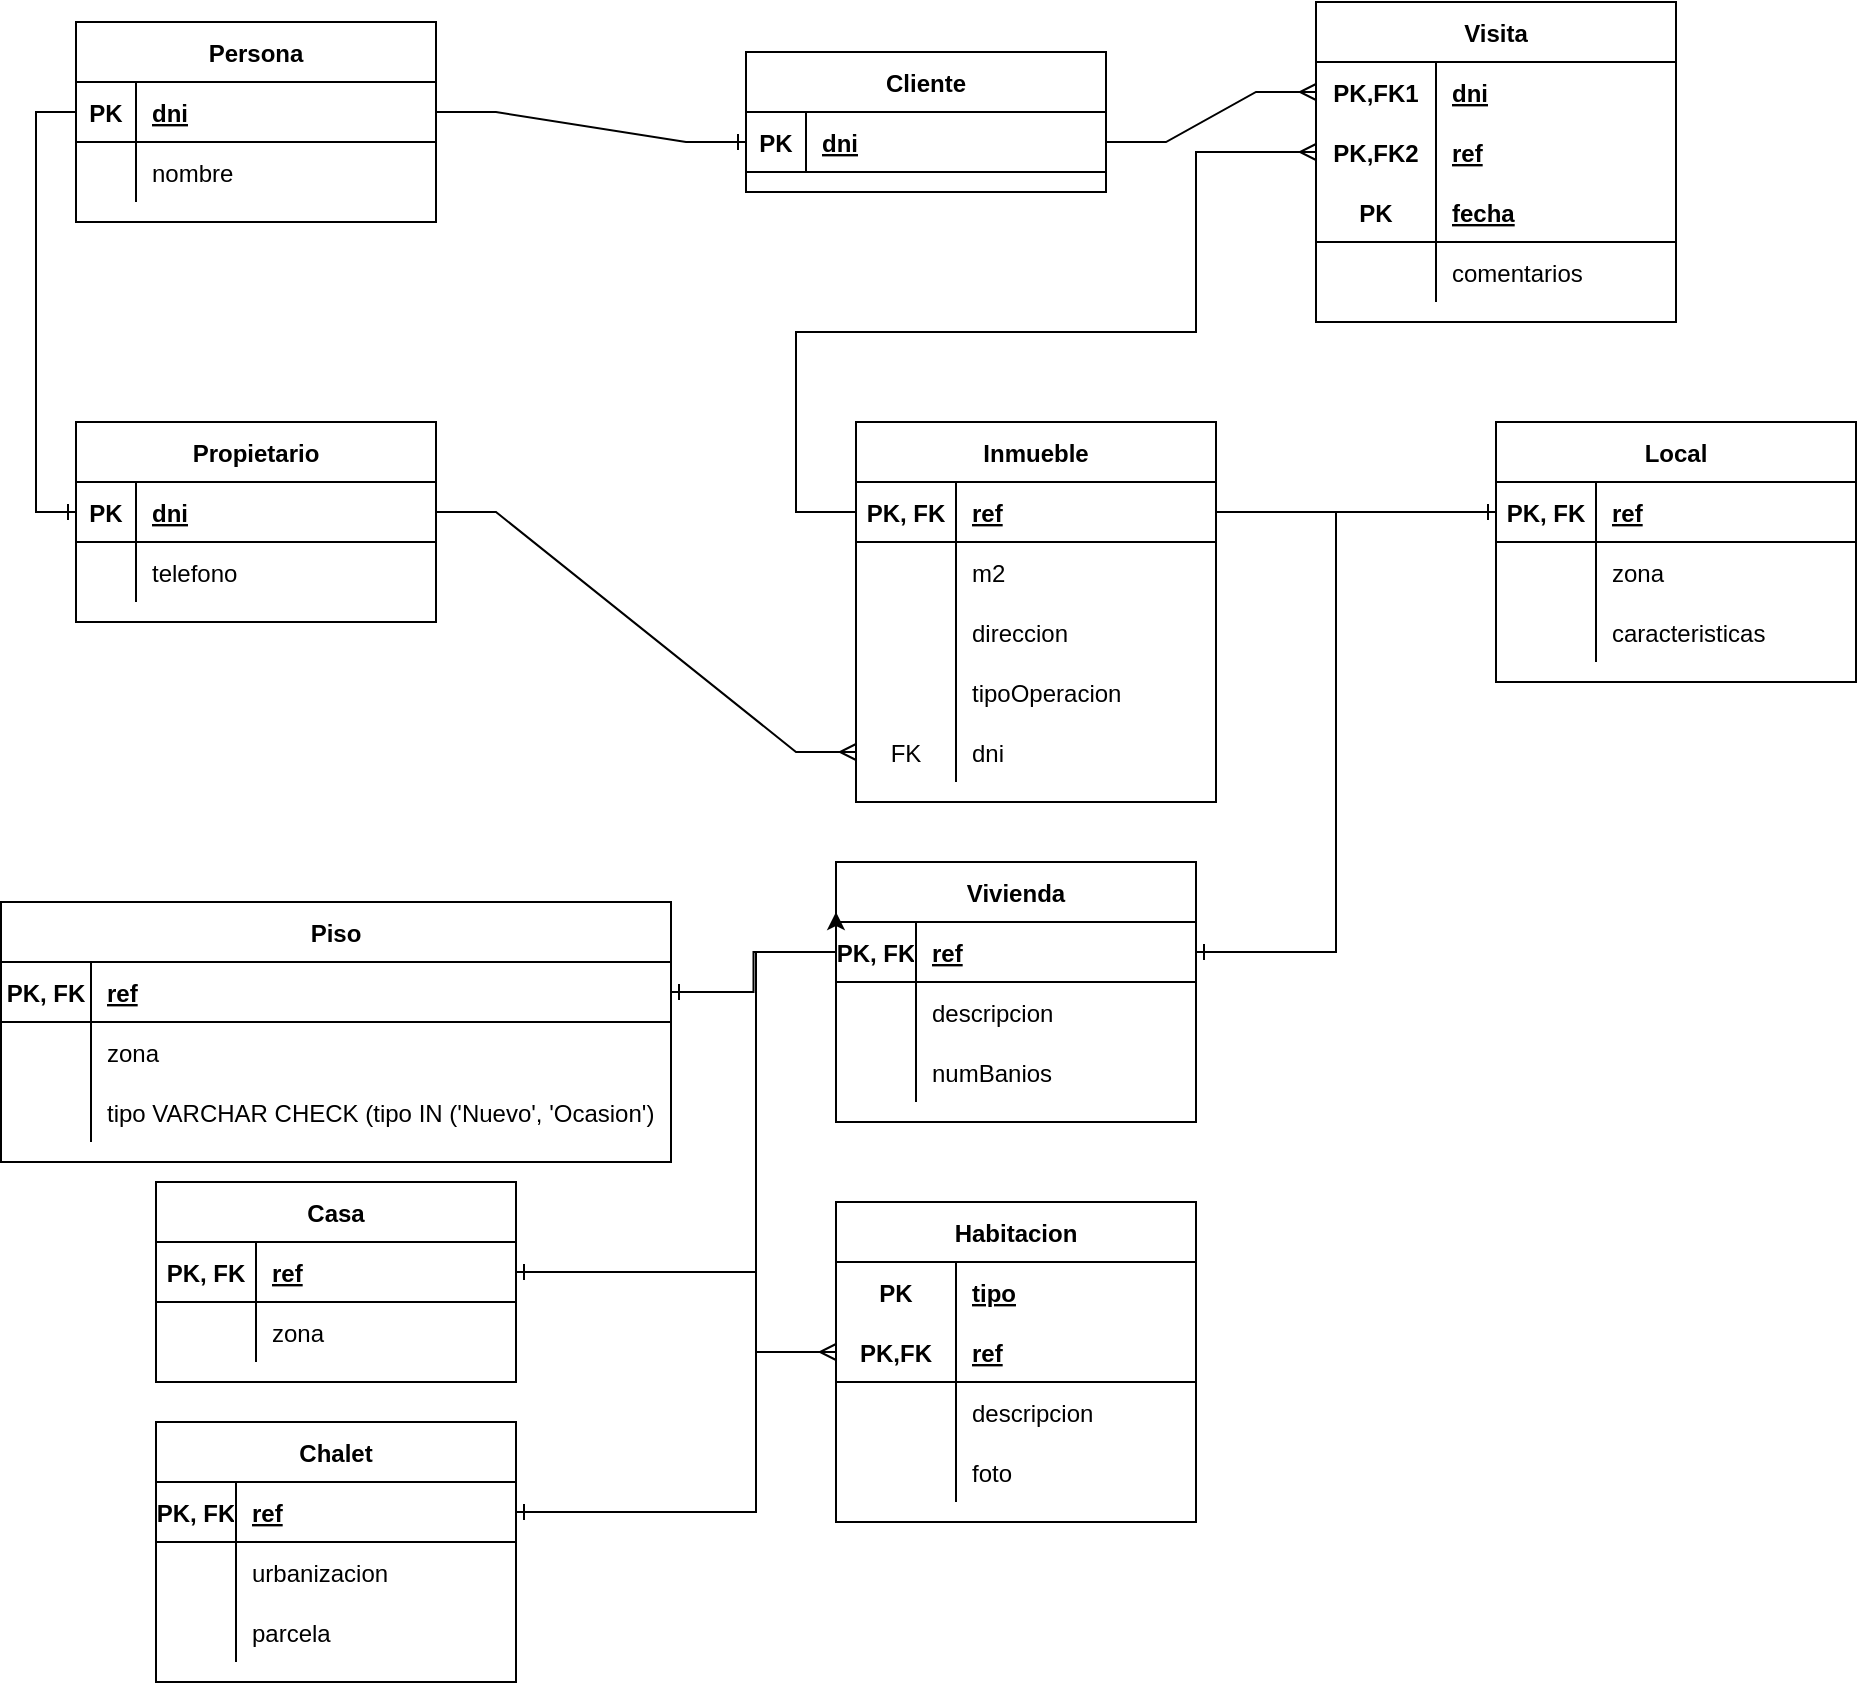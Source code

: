 <mxfile version="16.5.1" type="device"><diagram id="R2lEEEUBdFMjLlhIrx00" name="Page-1"><mxGraphModel dx="1296" dy="806" grid="1" gridSize="10" guides="1" tooltips="1" connect="1" arrows="1" fold="1" page="1" pageScale="1" pageWidth="850" pageHeight="1100" math="0" shadow="0" extFonts="Permanent Marker^https://fonts.googleapis.com/css?family=Permanent+Marker"><root><mxCell id="0"/><mxCell id="1" parent="0"/><mxCell id="g33YbP0hOBlx9s_PGsnz-1" value="Persona" style="shape=table;startSize=30;container=1;collapsible=1;childLayout=tableLayout;fixedRows=1;rowLines=0;fontStyle=1;align=center;resizeLast=1;" vertex="1" parent="1"><mxGeometry x="90" y="40" width="180" height="100" as="geometry"/></mxCell><mxCell id="g33YbP0hOBlx9s_PGsnz-2" value="" style="shape=tableRow;horizontal=0;startSize=0;swimlaneHead=0;swimlaneBody=0;fillColor=none;collapsible=0;dropTarget=0;points=[[0,0.5],[1,0.5]];portConstraint=eastwest;top=0;left=0;right=0;bottom=1;" vertex="1" parent="g33YbP0hOBlx9s_PGsnz-1"><mxGeometry y="30" width="180" height="30" as="geometry"/></mxCell><mxCell id="g33YbP0hOBlx9s_PGsnz-3" value="PK" style="shape=partialRectangle;connectable=0;fillColor=none;top=0;left=0;bottom=0;right=0;fontStyle=1;overflow=hidden;" vertex="1" parent="g33YbP0hOBlx9s_PGsnz-2"><mxGeometry width="30" height="30" as="geometry"><mxRectangle width="30" height="30" as="alternateBounds"/></mxGeometry></mxCell><mxCell id="g33YbP0hOBlx9s_PGsnz-4" value="dni" style="shape=partialRectangle;connectable=0;fillColor=none;top=0;left=0;bottom=0;right=0;align=left;spacingLeft=6;fontStyle=5;overflow=hidden;" vertex="1" parent="g33YbP0hOBlx9s_PGsnz-2"><mxGeometry x="30" width="150" height="30" as="geometry"><mxRectangle width="150" height="30" as="alternateBounds"/></mxGeometry></mxCell><mxCell id="g33YbP0hOBlx9s_PGsnz-5" value="" style="shape=tableRow;horizontal=0;startSize=0;swimlaneHead=0;swimlaneBody=0;fillColor=none;collapsible=0;dropTarget=0;points=[[0,0.5],[1,0.5]];portConstraint=eastwest;top=0;left=0;right=0;bottom=0;" vertex="1" parent="g33YbP0hOBlx9s_PGsnz-1"><mxGeometry y="60" width="180" height="30" as="geometry"/></mxCell><mxCell id="g33YbP0hOBlx9s_PGsnz-6" value="" style="shape=partialRectangle;connectable=0;fillColor=none;top=0;left=0;bottom=0;right=0;editable=1;overflow=hidden;" vertex="1" parent="g33YbP0hOBlx9s_PGsnz-5"><mxGeometry width="30" height="30" as="geometry"><mxRectangle width="30" height="30" as="alternateBounds"/></mxGeometry></mxCell><mxCell id="g33YbP0hOBlx9s_PGsnz-7" value="nombre" style="shape=partialRectangle;connectable=0;fillColor=none;top=0;left=0;bottom=0;right=0;align=left;spacingLeft=6;overflow=hidden;" vertex="1" parent="g33YbP0hOBlx9s_PGsnz-5"><mxGeometry x="30" width="150" height="30" as="geometry"><mxRectangle width="150" height="30" as="alternateBounds"/></mxGeometry></mxCell><mxCell id="g33YbP0hOBlx9s_PGsnz-14" value="Propietario" style="shape=table;startSize=30;container=1;collapsible=1;childLayout=tableLayout;fixedRows=1;rowLines=0;fontStyle=1;align=center;resizeLast=1;" vertex="1" parent="1"><mxGeometry x="90" y="240" width="180" height="100" as="geometry"/></mxCell><mxCell id="g33YbP0hOBlx9s_PGsnz-15" value="" style="shape=tableRow;horizontal=0;startSize=0;swimlaneHead=0;swimlaneBody=0;fillColor=none;collapsible=0;dropTarget=0;points=[[0,0.5],[1,0.5]];portConstraint=eastwest;top=0;left=0;right=0;bottom=1;" vertex="1" parent="g33YbP0hOBlx9s_PGsnz-14"><mxGeometry y="30" width="180" height="30" as="geometry"/></mxCell><mxCell id="g33YbP0hOBlx9s_PGsnz-16" value="PK" style="shape=partialRectangle;connectable=0;fillColor=none;top=0;left=0;bottom=0;right=0;fontStyle=1;overflow=hidden;" vertex="1" parent="g33YbP0hOBlx9s_PGsnz-15"><mxGeometry width="30" height="30" as="geometry"><mxRectangle width="30" height="30" as="alternateBounds"/></mxGeometry></mxCell><mxCell id="g33YbP0hOBlx9s_PGsnz-17" value="dni" style="shape=partialRectangle;connectable=0;fillColor=none;top=0;left=0;bottom=0;right=0;align=left;spacingLeft=6;fontStyle=5;overflow=hidden;" vertex="1" parent="g33YbP0hOBlx9s_PGsnz-15"><mxGeometry x="30" width="150" height="30" as="geometry"><mxRectangle width="150" height="30" as="alternateBounds"/></mxGeometry></mxCell><mxCell id="g33YbP0hOBlx9s_PGsnz-18" value="" style="shape=tableRow;horizontal=0;startSize=0;swimlaneHead=0;swimlaneBody=0;fillColor=none;collapsible=0;dropTarget=0;points=[[0,0.5],[1,0.5]];portConstraint=eastwest;top=0;left=0;right=0;bottom=0;" vertex="1" parent="g33YbP0hOBlx9s_PGsnz-14"><mxGeometry y="60" width="180" height="30" as="geometry"/></mxCell><mxCell id="g33YbP0hOBlx9s_PGsnz-19" value="" style="shape=partialRectangle;connectable=0;fillColor=none;top=0;left=0;bottom=0;right=0;editable=1;overflow=hidden;" vertex="1" parent="g33YbP0hOBlx9s_PGsnz-18"><mxGeometry width="30" height="30" as="geometry"><mxRectangle width="30" height="30" as="alternateBounds"/></mxGeometry></mxCell><mxCell id="g33YbP0hOBlx9s_PGsnz-20" value="telefono" style="shape=partialRectangle;connectable=0;fillColor=none;top=0;left=0;bottom=0;right=0;align=left;spacingLeft=6;overflow=hidden;" vertex="1" parent="g33YbP0hOBlx9s_PGsnz-18"><mxGeometry x="30" width="150" height="30" as="geometry"><mxRectangle width="150" height="30" as="alternateBounds"/></mxGeometry></mxCell><mxCell id="g33YbP0hOBlx9s_PGsnz-27" value="" style="edgeStyle=orthogonalEdgeStyle;fontSize=12;html=1;endArrow=ERone;endFill=1;rounded=0;exitX=0;exitY=0.5;exitDx=0;exitDy=0;entryX=0;entryY=0.5;entryDx=0;entryDy=0;" edge="1" parent="1" source="g33YbP0hOBlx9s_PGsnz-2" target="g33YbP0hOBlx9s_PGsnz-15"><mxGeometry width="100" height="100" relative="1" as="geometry"><mxPoint x="370" y="210" as="sourcePoint"/><mxPoint x="470" y="110" as="targetPoint"/><Array as="points"><mxPoint x="70" y="85"/><mxPoint x="70" y="285"/></Array></mxGeometry></mxCell><mxCell id="g33YbP0hOBlx9s_PGsnz-28" value="Inmueble" style="shape=table;startSize=30;container=1;collapsible=1;childLayout=tableLayout;fixedRows=1;rowLines=0;fontStyle=1;align=center;resizeLast=1;" vertex="1" parent="1"><mxGeometry x="480" y="240" width="180" height="190" as="geometry"/></mxCell><mxCell id="g33YbP0hOBlx9s_PGsnz-29" value="" style="shape=tableRow;horizontal=0;startSize=0;swimlaneHead=0;swimlaneBody=0;fillColor=none;collapsible=0;dropTarget=0;points=[[0,0.5],[1,0.5]];portConstraint=eastwest;top=0;left=0;right=0;bottom=1;" vertex="1" parent="g33YbP0hOBlx9s_PGsnz-28"><mxGeometry y="30" width="180" height="30" as="geometry"/></mxCell><mxCell id="g33YbP0hOBlx9s_PGsnz-30" value="PK, FK" style="shape=partialRectangle;connectable=0;fillColor=none;top=0;left=0;bottom=0;right=0;fontStyle=1;overflow=hidden;" vertex="1" parent="g33YbP0hOBlx9s_PGsnz-29"><mxGeometry width="50" height="30" as="geometry"><mxRectangle width="50" height="30" as="alternateBounds"/></mxGeometry></mxCell><mxCell id="g33YbP0hOBlx9s_PGsnz-31" value="ref" style="shape=partialRectangle;connectable=0;fillColor=none;top=0;left=0;bottom=0;right=0;align=left;spacingLeft=6;fontStyle=5;overflow=hidden;" vertex="1" parent="g33YbP0hOBlx9s_PGsnz-29"><mxGeometry x="50" width="130" height="30" as="geometry"><mxRectangle width="130" height="30" as="alternateBounds"/></mxGeometry></mxCell><mxCell id="g33YbP0hOBlx9s_PGsnz-32" value="" style="shape=tableRow;horizontal=0;startSize=0;swimlaneHead=0;swimlaneBody=0;fillColor=none;collapsible=0;dropTarget=0;points=[[0,0.5],[1,0.5]];portConstraint=eastwest;top=0;left=0;right=0;bottom=0;" vertex="1" parent="g33YbP0hOBlx9s_PGsnz-28"><mxGeometry y="60" width="180" height="30" as="geometry"/></mxCell><mxCell id="g33YbP0hOBlx9s_PGsnz-33" value="" style="shape=partialRectangle;connectable=0;fillColor=none;top=0;left=0;bottom=0;right=0;editable=1;overflow=hidden;" vertex="1" parent="g33YbP0hOBlx9s_PGsnz-32"><mxGeometry width="50" height="30" as="geometry"><mxRectangle width="50" height="30" as="alternateBounds"/></mxGeometry></mxCell><mxCell id="g33YbP0hOBlx9s_PGsnz-34" value="m2" style="shape=partialRectangle;connectable=0;fillColor=none;top=0;left=0;bottom=0;right=0;align=left;spacingLeft=6;overflow=hidden;" vertex="1" parent="g33YbP0hOBlx9s_PGsnz-32"><mxGeometry x="50" width="130" height="30" as="geometry"><mxRectangle width="130" height="30" as="alternateBounds"/></mxGeometry></mxCell><mxCell id="g33YbP0hOBlx9s_PGsnz-35" value="" style="shape=tableRow;horizontal=0;startSize=0;swimlaneHead=0;swimlaneBody=0;fillColor=none;collapsible=0;dropTarget=0;points=[[0,0.5],[1,0.5]];portConstraint=eastwest;top=0;left=0;right=0;bottom=0;" vertex="1" parent="g33YbP0hOBlx9s_PGsnz-28"><mxGeometry y="90" width="180" height="30" as="geometry"/></mxCell><mxCell id="g33YbP0hOBlx9s_PGsnz-36" value="" style="shape=partialRectangle;connectable=0;fillColor=none;top=0;left=0;bottom=0;right=0;editable=1;overflow=hidden;" vertex="1" parent="g33YbP0hOBlx9s_PGsnz-35"><mxGeometry width="50" height="30" as="geometry"><mxRectangle width="50" height="30" as="alternateBounds"/></mxGeometry></mxCell><mxCell id="g33YbP0hOBlx9s_PGsnz-37" value="direccion" style="shape=partialRectangle;connectable=0;fillColor=none;top=0;left=0;bottom=0;right=0;align=left;spacingLeft=6;overflow=hidden;" vertex="1" parent="g33YbP0hOBlx9s_PGsnz-35"><mxGeometry x="50" width="130" height="30" as="geometry"><mxRectangle width="130" height="30" as="alternateBounds"/></mxGeometry></mxCell><mxCell id="g33YbP0hOBlx9s_PGsnz-38" value="" style="shape=tableRow;horizontal=0;startSize=0;swimlaneHead=0;swimlaneBody=0;fillColor=none;collapsible=0;dropTarget=0;points=[[0,0.5],[1,0.5]];portConstraint=eastwest;top=0;left=0;right=0;bottom=0;" vertex="1" parent="g33YbP0hOBlx9s_PGsnz-28"><mxGeometry y="120" width="180" height="30" as="geometry"/></mxCell><mxCell id="g33YbP0hOBlx9s_PGsnz-39" value="" style="shape=partialRectangle;connectable=0;fillColor=none;top=0;left=0;bottom=0;right=0;editable=1;overflow=hidden;" vertex="1" parent="g33YbP0hOBlx9s_PGsnz-38"><mxGeometry width="50" height="30" as="geometry"><mxRectangle width="50" height="30" as="alternateBounds"/></mxGeometry></mxCell><mxCell id="g33YbP0hOBlx9s_PGsnz-40" value="tipoOperacion" style="shape=partialRectangle;connectable=0;fillColor=none;top=0;left=0;bottom=0;right=0;align=left;spacingLeft=6;overflow=hidden;" vertex="1" parent="g33YbP0hOBlx9s_PGsnz-38"><mxGeometry x="50" width="130" height="30" as="geometry"><mxRectangle width="130" height="30" as="alternateBounds"/></mxGeometry></mxCell><mxCell id="g33YbP0hOBlx9s_PGsnz-98" value="" style="shape=tableRow;horizontal=0;startSize=0;swimlaneHead=0;swimlaneBody=0;fillColor=none;collapsible=0;dropTarget=0;points=[[0,0.5],[1,0.5]];portConstraint=eastwest;top=0;left=0;right=0;bottom=0;" vertex="1" parent="g33YbP0hOBlx9s_PGsnz-28"><mxGeometry y="150" width="180" height="30" as="geometry"/></mxCell><mxCell id="g33YbP0hOBlx9s_PGsnz-99" value="FK" style="shape=partialRectangle;connectable=0;fillColor=none;top=0;left=0;bottom=0;right=0;editable=1;overflow=hidden;" vertex="1" parent="g33YbP0hOBlx9s_PGsnz-98"><mxGeometry width="50" height="30" as="geometry"><mxRectangle width="50" height="30" as="alternateBounds"/></mxGeometry></mxCell><mxCell id="g33YbP0hOBlx9s_PGsnz-100" value="dni" style="shape=partialRectangle;connectable=0;fillColor=none;top=0;left=0;bottom=0;right=0;align=left;spacingLeft=6;overflow=hidden;" vertex="1" parent="g33YbP0hOBlx9s_PGsnz-98"><mxGeometry x="50" width="130" height="30" as="geometry"><mxRectangle width="130" height="30" as="alternateBounds"/></mxGeometry></mxCell><mxCell id="g33YbP0hOBlx9s_PGsnz-41" value="Vivienda" style="shape=table;startSize=30;container=1;collapsible=1;childLayout=tableLayout;fixedRows=1;rowLines=0;fontStyle=1;align=center;resizeLast=1;" vertex="1" parent="1"><mxGeometry x="470" y="460" width="180" height="130" as="geometry"/></mxCell><mxCell id="g33YbP0hOBlx9s_PGsnz-42" value="" style="shape=tableRow;horizontal=0;startSize=0;swimlaneHead=0;swimlaneBody=0;fillColor=none;collapsible=0;dropTarget=0;points=[[0,0.5],[1,0.5]];portConstraint=eastwest;top=0;left=0;right=0;bottom=1;" vertex="1" parent="g33YbP0hOBlx9s_PGsnz-41"><mxGeometry y="30" width="180" height="30" as="geometry"/></mxCell><mxCell id="g33YbP0hOBlx9s_PGsnz-43" value="PK, FK" style="shape=partialRectangle;connectable=0;fillColor=none;top=0;left=0;bottom=0;right=0;fontStyle=1;overflow=hidden;" vertex="1" parent="g33YbP0hOBlx9s_PGsnz-42"><mxGeometry width="40" height="30" as="geometry"><mxRectangle width="40" height="30" as="alternateBounds"/></mxGeometry></mxCell><mxCell id="g33YbP0hOBlx9s_PGsnz-44" value="ref" style="shape=partialRectangle;connectable=0;fillColor=none;top=0;left=0;bottom=0;right=0;align=left;spacingLeft=6;fontStyle=5;overflow=hidden;" vertex="1" parent="g33YbP0hOBlx9s_PGsnz-42"><mxGeometry x="40" width="140" height="30" as="geometry"><mxRectangle width="140" height="30" as="alternateBounds"/></mxGeometry></mxCell><mxCell id="g33YbP0hOBlx9s_PGsnz-45" value="" style="shape=tableRow;horizontal=0;startSize=0;swimlaneHead=0;swimlaneBody=0;fillColor=none;collapsible=0;dropTarget=0;points=[[0,0.5],[1,0.5]];portConstraint=eastwest;top=0;left=0;right=0;bottom=0;" vertex="1" parent="g33YbP0hOBlx9s_PGsnz-41"><mxGeometry y="60" width="180" height="30" as="geometry"/></mxCell><mxCell id="g33YbP0hOBlx9s_PGsnz-46" value="" style="shape=partialRectangle;connectable=0;fillColor=none;top=0;left=0;bottom=0;right=0;editable=1;overflow=hidden;" vertex="1" parent="g33YbP0hOBlx9s_PGsnz-45"><mxGeometry width="40" height="30" as="geometry"><mxRectangle width="40" height="30" as="alternateBounds"/></mxGeometry></mxCell><mxCell id="g33YbP0hOBlx9s_PGsnz-47" value="descripcion" style="shape=partialRectangle;connectable=0;fillColor=none;top=0;left=0;bottom=0;right=0;align=left;spacingLeft=6;overflow=hidden;" vertex="1" parent="g33YbP0hOBlx9s_PGsnz-45"><mxGeometry x="40" width="140" height="30" as="geometry"><mxRectangle width="140" height="30" as="alternateBounds"/></mxGeometry></mxCell><mxCell id="g33YbP0hOBlx9s_PGsnz-48" value="" style="shape=tableRow;horizontal=0;startSize=0;swimlaneHead=0;swimlaneBody=0;fillColor=none;collapsible=0;dropTarget=0;points=[[0,0.5],[1,0.5]];portConstraint=eastwest;top=0;left=0;right=0;bottom=0;" vertex="1" parent="g33YbP0hOBlx9s_PGsnz-41"><mxGeometry y="90" width="180" height="30" as="geometry"/></mxCell><mxCell id="g33YbP0hOBlx9s_PGsnz-49" value="" style="shape=partialRectangle;connectable=0;fillColor=none;top=0;left=0;bottom=0;right=0;editable=1;overflow=hidden;" vertex="1" parent="g33YbP0hOBlx9s_PGsnz-48"><mxGeometry width="40" height="30" as="geometry"><mxRectangle width="40" height="30" as="alternateBounds"/></mxGeometry></mxCell><mxCell id="g33YbP0hOBlx9s_PGsnz-50" value="numBanios" style="shape=partialRectangle;connectable=0;fillColor=none;top=0;left=0;bottom=0;right=0;align=left;spacingLeft=6;overflow=hidden;" vertex="1" parent="g33YbP0hOBlx9s_PGsnz-48"><mxGeometry x="40" width="140" height="30" as="geometry"><mxRectangle width="140" height="30" as="alternateBounds"/></mxGeometry></mxCell><mxCell id="g33YbP0hOBlx9s_PGsnz-54" value="" style="edgeStyle=orthogonalEdgeStyle;fontSize=12;html=1;endArrow=ERone;endFill=1;rounded=0;entryX=1;entryY=0.5;entryDx=0;entryDy=0;" edge="1" parent="1" target="g33YbP0hOBlx9s_PGsnz-42"><mxGeometry width="100" height="100" relative="1" as="geometry"><mxPoint x="660" y="285" as="sourcePoint"/><mxPoint x="650" y="485" as="targetPoint"/><Array as="points"><mxPoint x="720" y="285"/><mxPoint x="720" y="505"/></Array></mxGeometry></mxCell><mxCell id="g33YbP0hOBlx9s_PGsnz-68" value="Habitacion" style="shape=table;startSize=30;container=1;collapsible=1;childLayout=tableLayout;fixedRows=1;rowLines=0;fontStyle=1;align=center;resizeLast=1;" vertex="1" parent="1"><mxGeometry x="470" y="630" width="180" height="160" as="geometry"/></mxCell><mxCell id="g33YbP0hOBlx9s_PGsnz-69" value="" style="shape=tableRow;horizontal=0;startSize=0;swimlaneHead=0;swimlaneBody=0;fillColor=none;collapsible=0;dropTarget=0;points=[[0,0.5],[1,0.5]];portConstraint=eastwest;top=0;left=0;right=0;bottom=0;" vertex="1" parent="g33YbP0hOBlx9s_PGsnz-68"><mxGeometry y="30" width="180" height="30" as="geometry"/></mxCell><mxCell id="g33YbP0hOBlx9s_PGsnz-70" value="PK" style="shape=partialRectangle;connectable=0;fillColor=none;top=0;left=0;bottom=0;right=0;fontStyle=1;overflow=hidden;" vertex="1" parent="g33YbP0hOBlx9s_PGsnz-69"><mxGeometry width="60" height="30" as="geometry"><mxRectangle width="60" height="30" as="alternateBounds"/></mxGeometry></mxCell><mxCell id="g33YbP0hOBlx9s_PGsnz-71" value="tipo" style="shape=partialRectangle;connectable=0;fillColor=none;top=0;left=0;bottom=0;right=0;align=left;spacingLeft=6;fontStyle=5;overflow=hidden;" vertex="1" parent="g33YbP0hOBlx9s_PGsnz-69"><mxGeometry x="60" width="120" height="30" as="geometry"><mxRectangle width="120" height="30" as="alternateBounds"/></mxGeometry></mxCell><mxCell id="g33YbP0hOBlx9s_PGsnz-72" value="" style="shape=tableRow;horizontal=0;startSize=0;swimlaneHead=0;swimlaneBody=0;fillColor=none;collapsible=0;dropTarget=0;points=[[0,0.5],[1,0.5]];portConstraint=eastwest;top=0;left=0;right=0;bottom=1;" vertex="1" parent="g33YbP0hOBlx9s_PGsnz-68"><mxGeometry y="60" width="180" height="30" as="geometry"/></mxCell><mxCell id="g33YbP0hOBlx9s_PGsnz-73" value="PK,FK" style="shape=partialRectangle;connectable=0;fillColor=none;top=0;left=0;bottom=0;right=0;fontStyle=1;overflow=hidden;" vertex="1" parent="g33YbP0hOBlx9s_PGsnz-72"><mxGeometry width="60" height="30" as="geometry"><mxRectangle width="60" height="30" as="alternateBounds"/></mxGeometry></mxCell><mxCell id="g33YbP0hOBlx9s_PGsnz-74" value="ref" style="shape=partialRectangle;connectable=0;fillColor=none;top=0;left=0;bottom=0;right=0;align=left;spacingLeft=6;fontStyle=5;overflow=hidden;" vertex="1" parent="g33YbP0hOBlx9s_PGsnz-72"><mxGeometry x="60" width="120" height="30" as="geometry"><mxRectangle width="120" height="30" as="alternateBounds"/></mxGeometry></mxCell><mxCell id="g33YbP0hOBlx9s_PGsnz-75" value="" style="shape=tableRow;horizontal=0;startSize=0;swimlaneHead=0;swimlaneBody=0;fillColor=none;collapsible=0;dropTarget=0;points=[[0,0.5],[1,0.5]];portConstraint=eastwest;top=0;left=0;right=0;bottom=0;" vertex="1" parent="g33YbP0hOBlx9s_PGsnz-68"><mxGeometry y="90" width="180" height="30" as="geometry"/></mxCell><mxCell id="g33YbP0hOBlx9s_PGsnz-76" value="" style="shape=partialRectangle;connectable=0;fillColor=none;top=0;left=0;bottom=0;right=0;editable=1;overflow=hidden;" vertex="1" parent="g33YbP0hOBlx9s_PGsnz-75"><mxGeometry width="60" height="30" as="geometry"><mxRectangle width="60" height="30" as="alternateBounds"/></mxGeometry></mxCell><mxCell id="g33YbP0hOBlx9s_PGsnz-77" value="descripcion" style="shape=partialRectangle;connectable=0;fillColor=none;top=0;left=0;bottom=0;right=0;align=left;spacingLeft=6;overflow=hidden;" vertex="1" parent="g33YbP0hOBlx9s_PGsnz-75"><mxGeometry x="60" width="120" height="30" as="geometry"><mxRectangle width="120" height="30" as="alternateBounds"/></mxGeometry></mxCell><mxCell id="g33YbP0hOBlx9s_PGsnz-78" value="" style="shape=tableRow;horizontal=0;startSize=0;swimlaneHead=0;swimlaneBody=0;fillColor=none;collapsible=0;dropTarget=0;points=[[0,0.5],[1,0.5]];portConstraint=eastwest;top=0;left=0;right=0;bottom=0;" vertex="1" parent="g33YbP0hOBlx9s_PGsnz-68"><mxGeometry y="120" width="180" height="30" as="geometry"/></mxCell><mxCell id="g33YbP0hOBlx9s_PGsnz-79" value="" style="shape=partialRectangle;connectable=0;fillColor=none;top=0;left=0;bottom=0;right=0;editable=1;overflow=hidden;" vertex="1" parent="g33YbP0hOBlx9s_PGsnz-78"><mxGeometry width="60" height="30" as="geometry"><mxRectangle width="60" height="30" as="alternateBounds"/></mxGeometry></mxCell><mxCell id="g33YbP0hOBlx9s_PGsnz-80" value="foto" style="shape=partialRectangle;connectable=0;fillColor=none;top=0;left=0;bottom=0;right=0;align=left;spacingLeft=6;overflow=hidden;" vertex="1" parent="g33YbP0hOBlx9s_PGsnz-78"><mxGeometry x="60" width="120" height="30" as="geometry"><mxRectangle width="120" height="30" as="alternateBounds"/></mxGeometry></mxCell><mxCell id="g33YbP0hOBlx9s_PGsnz-82" value="Cliente" style="shape=table;startSize=30;container=1;collapsible=1;childLayout=tableLayout;fixedRows=1;rowLines=0;fontStyle=1;align=center;resizeLast=1;" vertex="1" parent="1"><mxGeometry x="425" y="55" width="180" height="70" as="geometry"/></mxCell><mxCell id="g33YbP0hOBlx9s_PGsnz-83" value="" style="shape=tableRow;horizontal=0;startSize=0;swimlaneHead=0;swimlaneBody=0;fillColor=none;collapsible=0;dropTarget=0;points=[[0,0.5],[1,0.5]];portConstraint=eastwest;top=0;left=0;right=0;bottom=1;" vertex="1" parent="g33YbP0hOBlx9s_PGsnz-82"><mxGeometry y="30" width="180" height="30" as="geometry"/></mxCell><mxCell id="g33YbP0hOBlx9s_PGsnz-84" value="PK" style="shape=partialRectangle;connectable=0;fillColor=none;top=0;left=0;bottom=0;right=0;fontStyle=1;overflow=hidden;" vertex="1" parent="g33YbP0hOBlx9s_PGsnz-83"><mxGeometry width="30" height="30" as="geometry"><mxRectangle width="30" height="30" as="alternateBounds"/></mxGeometry></mxCell><mxCell id="g33YbP0hOBlx9s_PGsnz-85" value="dni" style="shape=partialRectangle;connectable=0;fillColor=none;top=0;left=0;bottom=0;right=0;align=left;spacingLeft=6;fontStyle=5;overflow=hidden;" vertex="1" parent="g33YbP0hOBlx9s_PGsnz-83"><mxGeometry x="30" width="150" height="30" as="geometry"><mxRectangle width="150" height="30" as="alternateBounds"/></mxGeometry></mxCell><mxCell id="g33YbP0hOBlx9s_PGsnz-95" value="" style="fontSize=12;html=1;endArrow=ERone;endFill=1;rounded=0;entryX=0;entryY=0.5;entryDx=0;entryDy=0;exitX=1;exitY=0.5;exitDx=0;exitDy=0;edgeStyle=entityRelationEdgeStyle;" edge="1" parent="1" source="g33YbP0hOBlx9s_PGsnz-2" target="g33YbP0hOBlx9s_PGsnz-83"><mxGeometry width="100" height="100" relative="1" as="geometry"><mxPoint x="360" y="320" as="sourcePoint"/><mxPoint x="470" y="210" as="targetPoint"/></mxGeometry></mxCell><mxCell id="g33YbP0hOBlx9s_PGsnz-96" style="edgeStyle=orthogonalEdgeStyle;rounded=0;orthogonalLoop=1;jettySize=auto;html=1;exitX=0;exitY=0.5;exitDx=0;exitDy=0;" edge="1" parent="1" source="g33YbP0hOBlx9s_PGsnz-42"><mxGeometry relative="1" as="geometry"><mxPoint x="470" y="485" as="targetPoint"/></mxGeometry></mxCell><mxCell id="g33YbP0hOBlx9s_PGsnz-97" value="" style="edgeStyle=orthogonalEdgeStyle;fontSize=12;html=1;endArrow=ERmany;endFill=0;rounded=0;entryX=0;entryY=0.5;entryDx=0;entryDy=0;exitX=0;exitY=0.5;exitDx=0;exitDy=0;" edge="1" parent="1" source="g33YbP0hOBlx9s_PGsnz-42" target="g33YbP0hOBlx9s_PGsnz-72"><mxGeometry width="100" height="100" relative="1" as="geometry"><mxPoint x="370" y="540" as="sourcePoint"/><mxPoint x="470" y="440" as="targetPoint"/><Array as="points"><mxPoint x="430" y="505"/><mxPoint x="430" y="705"/></Array></mxGeometry></mxCell><mxCell id="g33YbP0hOBlx9s_PGsnz-101" value="" style="edgeStyle=entityRelationEdgeStyle;fontSize=12;html=1;endArrow=ERmany;rounded=0;entryX=0;entryY=0.5;entryDx=0;entryDy=0;exitX=1;exitY=0.5;exitDx=0;exitDy=0;" edge="1" parent="1" source="g33YbP0hOBlx9s_PGsnz-15" target="g33YbP0hOBlx9s_PGsnz-98"><mxGeometry width="100" height="100" relative="1" as="geometry"><mxPoint x="370" y="540" as="sourcePoint"/><mxPoint x="470" y="440" as="targetPoint"/></mxGeometry></mxCell><mxCell id="g33YbP0hOBlx9s_PGsnz-102" value="Visita" style="shape=table;startSize=30;container=1;collapsible=1;childLayout=tableLayout;fixedRows=1;rowLines=0;fontStyle=1;align=center;resizeLast=1;" vertex="1" parent="1"><mxGeometry x="710" y="30" width="180" height="160" as="geometry"/></mxCell><mxCell id="g33YbP0hOBlx9s_PGsnz-103" value="" style="shape=tableRow;horizontal=0;startSize=0;swimlaneHead=0;swimlaneBody=0;fillColor=none;collapsible=0;dropTarget=0;points=[[0,0.5],[1,0.5]];portConstraint=eastwest;top=0;left=0;right=0;bottom=0;" vertex="1" parent="g33YbP0hOBlx9s_PGsnz-102"><mxGeometry y="30" width="180" height="30" as="geometry"/></mxCell><mxCell id="g33YbP0hOBlx9s_PGsnz-104" value="PK,FK1" style="shape=partialRectangle;connectable=0;fillColor=none;top=0;left=0;bottom=0;right=0;fontStyle=1;overflow=hidden;" vertex="1" parent="g33YbP0hOBlx9s_PGsnz-103"><mxGeometry width="60" height="30" as="geometry"><mxRectangle width="60" height="30" as="alternateBounds"/></mxGeometry></mxCell><mxCell id="g33YbP0hOBlx9s_PGsnz-105" value="dni" style="shape=partialRectangle;connectable=0;fillColor=none;top=0;left=0;bottom=0;right=0;align=left;spacingLeft=6;fontStyle=5;overflow=hidden;" vertex="1" parent="g33YbP0hOBlx9s_PGsnz-103"><mxGeometry x="60" width="120" height="30" as="geometry"><mxRectangle width="120" height="30" as="alternateBounds"/></mxGeometry></mxCell><mxCell id="g33YbP0hOBlx9s_PGsnz-106" value="" style="shape=tableRow;horizontal=0;startSize=0;swimlaneHead=0;swimlaneBody=0;fillColor=none;collapsible=0;dropTarget=0;points=[[0,0.5],[1,0.5]];portConstraint=eastwest;top=0;left=0;right=0;bottom=1;strokeColor=none;" vertex="1" parent="g33YbP0hOBlx9s_PGsnz-102"><mxGeometry y="60" width="180" height="30" as="geometry"/></mxCell><mxCell id="g33YbP0hOBlx9s_PGsnz-107" value="PK,FK2" style="shape=partialRectangle;connectable=0;fillColor=none;top=0;left=0;bottom=0;right=0;fontStyle=1;overflow=hidden;" vertex="1" parent="g33YbP0hOBlx9s_PGsnz-106"><mxGeometry width="60" height="30" as="geometry"><mxRectangle width="60" height="30" as="alternateBounds"/></mxGeometry></mxCell><mxCell id="g33YbP0hOBlx9s_PGsnz-108" value="ref" style="shape=partialRectangle;connectable=0;fillColor=none;top=0;left=0;bottom=0;right=0;align=left;spacingLeft=6;fontStyle=5;overflow=hidden;" vertex="1" parent="g33YbP0hOBlx9s_PGsnz-106"><mxGeometry x="60" width="120" height="30" as="geometry"><mxRectangle width="120" height="30" as="alternateBounds"/></mxGeometry></mxCell><mxCell id="g33YbP0hOBlx9s_PGsnz-115" value="" style="shape=tableRow;horizontal=0;startSize=0;swimlaneHead=0;swimlaneBody=0;fillColor=none;collapsible=0;dropTarget=0;points=[[0,0.5],[1,0.5]];portConstraint=eastwest;top=0;left=0;right=0;bottom=1;" vertex="1" parent="g33YbP0hOBlx9s_PGsnz-102"><mxGeometry y="90" width="180" height="30" as="geometry"/></mxCell><mxCell id="g33YbP0hOBlx9s_PGsnz-116" value="PK" style="shape=partialRectangle;connectable=0;fillColor=none;top=0;left=0;bottom=0;right=0;fontStyle=1;overflow=hidden;" vertex="1" parent="g33YbP0hOBlx9s_PGsnz-115"><mxGeometry width="60" height="30" as="geometry"><mxRectangle width="60" height="30" as="alternateBounds"/></mxGeometry></mxCell><mxCell id="g33YbP0hOBlx9s_PGsnz-117" value="fecha" style="shape=partialRectangle;connectable=0;fillColor=none;top=0;left=0;bottom=0;right=0;align=left;spacingLeft=6;fontStyle=5;overflow=hidden;" vertex="1" parent="g33YbP0hOBlx9s_PGsnz-115"><mxGeometry x="60" width="120" height="30" as="geometry"><mxRectangle width="120" height="30" as="alternateBounds"/></mxGeometry></mxCell><mxCell id="g33YbP0hOBlx9s_PGsnz-109" value="" style="shape=tableRow;horizontal=0;startSize=0;swimlaneHead=0;swimlaneBody=0;fillColor=none;collapsible=0;dropTarget=0;points=[[0,0.5],[1,0.5]];portConstraint=eastwest;top=0;left=0;right=0;bottom=0;" vertex="1" parent="g33YbP0hOBlx9s_PGsnz-102"><mxGeometry y="120" width="180" height="30" as="geometry"/></mxCell><mxCell id="g33YbP0hOBlx9s_PGsnz-110" value="" style="shape=partialRectangle;connectable=0;fillColor=none;top=0;left=0;bottom=0;right=0;editable=1;overflow=hidden;" vertex="1" parent="g33YbP0hOBlx9s_PGsnz-109"><mxGeometry width="60" height="30" as="geometry"><mxRectangle width="60" height="30" as="alternateBounds"/></mxGeometry></mxCell><mxCell id="g33YbP0hOBlx9s_PGsnz-111" value="comentarios" style="shape=partialRectangle;connectable=0;fillColor=none;top=0;left=0;bottom=0;right=0;align=left;spacingLeft=6;overflow=hidden;" vertex="1" parent="g33YbP0hOBlx9s_PGsnz-109"><mxGeometry x="60" width="120" height="30" as="geometry"><mxRectangle width="120" height="30" as="alternateBounds"/></mxGeometry></mxCell><mxCell id="g33YbP0hOBlx9s_PGsnz-119" value="" style="edgeStyle=orthogonalEdgeStyle;fontSize=12;html=1;endArrow=ERmany;rounded=0;entryX=0;entryY=0.5;entryDx=0;entryDy=0;exitX=0;exitY=0.5;exitDx=0;exitDy=0;" edge="1" parent="1" source="g33YbP0hOBlx9s_PGsnz-29" target="g33YbP0hOBlx9s_PGsnz-106"><mxGeometry width="100" height="100" relative="1" as="geometry"><mxPoint x="370" y="540" as="sourcePoint"/><mxPoint x="470" y="440" as="targetPoint"/><Array as="points"><mxPoint x="450" y="285"/><mxPoint x="450" y="195"/><mxPoint x="650" y="195"/><mxPoint x="650" y="105"/></Array></mxGeometry></mxCell><mxCell id="g33YbP0hOBlx9s_PGsnz-120" value="Local" style="shape=table;startSize=30;container=1;collapsible=1;childLayout=tableLayout;fixedRows=1;rowLines=0;fontStyle=1;align=center;resizeLast=1;" vertex="1" parent="1"><mxGeometry x="800" y="240" width="180" height="130" as="geometry"/></mxCell><mxCell id="g33YbP0hOBlx9s_PGsnz-121" value="" style="shape=tableRow;horizontal=0;startSize=0;swimlaneHead=0;swimlaneBody=0;fillColor=none;collapsible=0;dropTarget=0;points=[[0,0.5],[1,0.5]];portConstraint=eastwest;top=0;left=0;right=0;bottom=1;" vertex="1" parent="g33YbP0hOBlx9s_PGsnz-120"><mxGeometry y="30" width="180" height="30" as="geometry"/></mxCell><mxCell id="g33YbP0hOBlx9s_PGsnz-122" value="PK, FK" style="shape=partialRectangle;connectable=0;fillColor=none;top=0;left=0;bottom=0;right=0;fontStyle=1;overflow=hidden;" vertex="1" parent="g33YbP0hOBlx9s_PGsnz-121"><mxGeometry width="50" height="30" as="geometry"><mxRectangle width="50" height="30" as="alternateBounds"/></mxGeometry></mxCell><mxCell id="g33YbP0hOBlx9s_PGsnz-123" value="ref" style="shape=partialRectangle;connectable=0;fillColor=none;top=0;left=0;bottom=0;right=0;align=left;spacingLeft=6;fontStyle=5;overflow=hidden;" vertex="1" parent="g33YbP0hOBlx9s_PGsnz-121"><mxGeometry x="50" width="130" height="30" as="geometry"><mxRectangle width="130" height="30" as="alternateBounds"/></mxGeometry></mxCell><mxCell id="g33YbP0hOBlx9s_PGsnz-124" value="" style="shape=tableRow;horizontal=0;startSize=0;swimlaneHead=0;swimlaneBody=0;fillColor=none;collapsible=0;dropTarget=0;points=[[0,0.5],[1,0.5]];portConstraint=eastwest;top=0;left=0;right=0;bottom=0;" vertex="1" parent="g33YbP0hOBlx9s_PGsnz-120"><mxGeometry y="60" width="180" height="30" as="geometry"/></mxCell><mxCell id="g33YbP0hOBlx9s_PGsnz-125" value="" style="shape=partialRectangle;connectable=0;fillColor=none;top=0;left=0;bottom=0;right=0;editable=1;overflow=hidden;" vertex="1" parent="g33YbP0hOBlx9s_PGsnz-124"><mxGeometry width="50" height="30" as="geometry"><mxRectangle width="50" height="30" as="alternateBounds"/></mxGeometry></mxCell><mxCell id="g33YbP0hOBlx9s_PGsnz-126" value="zona" style="shape=partialRectangle;connectable=0;fillColor=none;top=0;left=0;bottom=0;right=0;align=left;spacingLeft=6;overflow=hidden;" vertex="1" parent="g33YbP0hOBlx9s_PGsnz-124"><mxGeometry x="50" width="130" height="30" as="geometry"><mxRectangle width="130" height="30" as="alternateBounds"/></mxGeometry></mxCell><mxCell id="g33YbP0hOBlx9s_PGsnz-127" value="" style="shape=tableRow;horizontal=0;startSize=0;swimlaneHead=0;swimlaneBody=0;fillColor=none;collapsible=0;dropTarget=0;points=[[0,0.5],[1,0.5]];portConstraint=eastwest;top=0;left=0;right=0;bottom=0;" vertex="1" parent="g33YbP0hOBlx9s_PGsnz-120"><mxGeometry y="90" width="180" height="30" as="geometry"/></mxCell><mxCell id="g33YbP0hOBlx9s_PGsnz-128" value="" style="shape=partialRectangle;connectable=0;fillColor=none;top=0;left=0;bottom=0;right=0;editable=1;overflow=hidden;" vertex="1" parent="g33YbP0hOBlx9s_PGsnz-127"><mxGeometry width="50" height="30" as="geometry"><mxRectangle width="50" height="30" as="alternateBounds"/></mxGeometry></mxCell><mxCell id="g33YbP0hOBlx9s_PGsnz-129" value="caracteristicas" style="shape=partialRectangle;connectable=0;fillColor=none;top=0;left=0;bottom=0;right=0;align=left;spacingLeft=6;overflow=hidden;" vertex="1" parent="g33YbP0hOBlx9s_PGsnz-127"><mxGeometry x="50" width="130" height="30" as="geometry"><mxRectangle width="130" height="30" as="alternateBounds"/></mxGeometry></mxCell><mxCell id="g33YbP0hOBlx9s_PGsnz-133" value="" style="edgeStyle=entityRelationEdgeStyle;fontSize=12;html=1;endArrow=ERone;endFill=1;rounded=0;entryX=0;entryY=0.5;entryDx=0;entryDy=0;exitX=1;exitY=0.5;exitDx=0;exitDy=0;" edge="1" parent="1" source="g33YbP0hOBlx9s_PGsnz-29" target="g33YbP0hOBlx9s_PGsnz-121"><mxGeometry width="100" height="100" relative="1" as="geometry"><mxPoint x="610" y="540" as="sourcePoint"/><mxPoint x="710" y="440" as="targetPoint"/></mxGeometry></mxCell><mxCell id="g33YbP0hOBlx9s_PGsnz-134" value="" style="edgeStyle=entityRelationEdgeStyle;fontSize=12;html=1;endArrow=ERmany;rounded=0;entryX=0;entryY=0.5;entryDx=0;entryDy=0;exitX=1;exitY=0.5;exitDx=0;exitDy=0;" edge="1" parent="1" source="g33YbP0hOBlx9s_PGsnz-83" target="g33YbP0hOBlx9s_PGsnz-103"><mxGeometry width="100" height="100" relative="1" as="geometry"><mxPoint x="530" y="480" as="sourcePoint"/><mxPoint x="630" y="380" as="targetPoint"/></mxGeometry></mxCell><mxCell id="g33YbP0hOBlx9s_PGsnz-135" value="Piso" style="shape=table;startSize=30;container=1;collapsible=1;childLayout=tableLayout;fixedRows=1;rowLines=0;fontStyle=1;align=center;resizeLast=1;" vertex="1" parent="1"><mxGeometry x="52.5" y="480" width="335" height="130" as="geometry"/></mxCell><mxCell id="g33YbP0hOBlx9s_PGsnz-136" value="" style="shape=tableRow;horizontal=0;startSize=0;swimlaneHead=0;swimlaneBody=0;fillColor=none;collapsible=0;dropTarget=0;points=[[0,0.5],[1,0.5]];portConstraint=eastwest;top=0;left=0;right=0;bottom=1;" vertex="1" parent="g33YbP0hOBlx9s_PGsnz-135"><mxGeometry y="30" width="335" height="30" as="geometry"/></mxCell><mxCell id="g33YbP0hOBlx9s_PGsnz-137" value="PK, FK" style="shape=partialRectangle;connectable=0;fillColor=none;top=0;left=0;bottom=0;right=0;fontStyle=1;overflow=hidden;" vertex="1" parent="g33YbP0hOBlx9s_PGsnz-136"><mxGeometry width="45" height="30" as="geometry"><mxRectangle width="45" height="30" as="alternateBounds"/></mxGeometry></mxCell><mxCell id="g33YbP0hOBlx9s_PGsnz-138" value="ref" style="shape=partialRectangle;connectable=0;fillColor=none;top=0;left=0;bottom=0;right=0;align=left;spacingLeft=6;fontStyle=5;overflow=hidden;" vertex="1" parent="g33YbP0hOBlx9s_PGsnz-136"><mxGeometry x="45" width="290" height="30" as="geometry"><mxRectangle width="290" height="30" as="alternateBounds"/></mxGeometry></mxCell><mxCell id="g33YbP0hOBlx9s_PGsnz-139" value="" style="shape=tableRow;horizontal=0;startSize=0;swimlaneHead=0;swimlaneBody=0;fillColor=none;collapsible=0;dropTarget=0;points=[[0,0.5],[1,0.5]];portConstraint=eastwest;top=0;left=0;right=0;bottom=0;" vertex="1" parent="g33YbP0hOBlx9s_PGsnz-135"><mxGeometry y="60" width="335" height="30" as="geometry"/></mxCell><mxCell id="g33YbP0hOBlx9s_PGsnz-140" value="" style="shape=partialRectangle;connectable=0;fillColor=none;top=0;left=0;bottom=0;right=0;editable=1;overflow=hidden;" vertex="1" parent="g33YbP0hOBlx9s_PGsnz-139"><mxGeometry width="45" height="30" as="geometry"><mxRectangle width="45" height="30" as="alternateBounds"/></mxGeometry></mxCell><mxCell id="g33YbP0hOBlx9s_PGsnz-141" value="zona" style="shape=partialRectangle;connectable=0;fillColor=none;top=0;left=0;bottom=0;right=0;align=left;spacingLeft=6;overflow=hidden;" vertex="1" parent="g33YbP0hOBlx9s_PGsnz-139"><mxGeometry x="45" width="290" height="30" as="geometry"><mxRectangle width="290" height="30" as="alternateBounds"/></mxGeometry></mxCell><mxCell id="g33YbP0hOBlx9s_PGsnz-174" value="" style="shape=tableRow;horizontal=0;startSize=0;swimlaneHead=0;swimlaneBody=0;fillColor=none;collapsible=0;dropTarget=0;points=[[0,0.5],[1,0.5]];portConstraint=eastwest;top=0;left=0;right=0;bottom=0;" vertex="1" parent="g33YbP0hOBlx9s_PGsnz-135"><mxGeometry y="90" width="335" height="30" as="geometry"/></mxCell><mxCell id="g33YbP0hOBlx9s_PGsnz-175" value="" style="shape=partialRectangle;connectable=0;fillColor=none;top=0;left=0;bottom=0;right=0;editable=1;overflow=hidden;" vertex="1" parent="g33YbP0hOBlx9s_PGsnz-174"><mxGeometry width="45" height="30" as="geometry"><mxRectangle width="45" height="30" as="alternateBounds"/></mxGeometry></mxCell><mxCell id="g33YbP0hOBlx9s_PGsnz-176" value="tipo VARCHAR CHECK (tipo IN ('Nuevo', 'Ocasion')" style="shape=partialRectangle;connectable=0;fillColor=none;top=0;left=0;bottom=0;right=0;align=left;spacingLeft=6;overflow=hidden;" vertex="1" parent="g33YbP0hOBlx9s_PGsnz-174"><mxGeometry x="45" width="290" height="30" as="geometry"><mxRectangle width="290" height="30" as="alternateBounds"/></mxGeometry></mxCell><mxCell id="g33YbP0hOBlx9s_PGsnz-148" value="Casa" style="shape=table;startSize=30;container=1;collapsible=1;childLayout=tableLayout;fixedRows=1;rowLines=0;fontStyle=1;align=center;resizeLast=1;" vertex="1" parent="1"><mxGeometry x="130" y="620" width="180" height="100" as="geometry"/></mxCell><mxCell id="g33YbP0hOBlx9s_PGsnz-149" value="" style="shape=tableRow;horizontal=0;startSize=0;swimlaneHead=0;swimlaneBody=0;fillColor=none;collapsible=0;dropTarget=0;points=[[0,0.5],[1,0.5]];portConstraint=eastwest;top=0;left=0;right=0;bottom=1;" vertex="1" parent="g33YbP0hOBlx9s_PGsnz-148"><mxGeometry y="30" width="180" height="30" as="geometry"/></mxCell><mxCell id="g33YbP0hOBlx9s_PGsnz-150" value="PK, FK" style="shape=partialRectangle;connectable=0;fillColor=none;top=0;left=0;bottom=0;right=0;fontStyle=1;overflow=hidden;" vertex="1" parent="g33YbP0hOBlx9s_PGsnz-149"><mxGeometry width="50" height="30" as="geometry"><mxRectangle width="50" height="30" as="alternateBounds"/></mxGeometry></mxCell><mxCell id="g33YbP0hOBlx9s_PGsnz-151" value="ref" style="shape=partialRectangle;connectable=0;fillColor=none;top=0;left=0;bottom=0;right=0;align=left;spacingLeft=6;fontStyle=5;overflow=hidden;" vertex="1" parent="g33YbP0hOBlx9s_PGsnz-149"><mxGeometry x="50" width="130" height="30" as="geometry"><mxRectangle width="130" height="30" as="alternateBounds"/></mxGeometry></mxCell><mxCell id="g33YbP0hOBlx9s_PGsnz-152" value="" style="shape=tableRow;horizontal=0;startSize=0;swimlaneHead=0;swimlaneBody=0;fillColor=none;collapsible=0;dropTarget=0;points=[[0,0.5],[1,0.5]];portConstraint=eastwest;top=0;left=0;right=0;bottom=0;" vertex="1" parent="g33YbP0hOBlx9s_PGsnz-148"><mxGeometry y="60" width="180" height="30" as="geometry"/></mxCell><mxCell id="g33YbP0hOBlx9s_PGsnz-153" value="" style="shape=partialRectangle;connectable=0;fillColor=none;top=0;left=0;bottom=0;right=0;editable=1;overflow=hidden;" vertex="1" parent="g33YbP0hOBlx9s_PGsnz-152"><mxGeometry width="50" height="30" as="geometry"><mxRectangle width="50" height="30" as="alternateBounds"/></mxGeometry></mxCell><mxCell id="g33YbP0hOBlx9s_PGsnz-154" value="zona" style="shape=partialRectangle;connectable=0;fillColor=none;top=0;left=0;bottom=0;right=0;align=left;spacingLeft=6;overflow=hidden;" vertex="1" parent="g33YbP0hOBlx9s_PGsnz-152"><mxGeometry x="50" width="130" height="30" as="geometry"><mxRectangle width="130" height="30" as="alternateBounds"/></mxGeometry></mxCell><mxCell id="g33YbP0hOBlx9s_PGsnz-161" value="Chalet" style="shape=table;startSize=30;container=1;collapsible=1;childLayout=tableLayout;fixedRows=1;rowLines=0;fontStyle=1;align=center;resizeLast=1;" vertex="1" parent="1"><mxGeometry x="130" y="740" width="180" height="130" as="geometry"/></mxCell><mxCell id="g33YbP0hOBlx9s_PGsnz-162" value="" style="shape=tableRow;horizontal=0;startSize=0;swimlaneHead=0;swimlaneBody=0;fillColor=none;collapsible=0;dropTarget=0;points=[[0,0.5],[1,0.5]];portConstraint=eastwest;top=0;left=0;right=0;bottom=1;" vertex="1" parent="g33YbP0hOBlx9s_PGsnz-161"><mxGeometry y="30" width="180" height="30" as="geometry"/></mxCell><mxCell id="g33YbP0hOBlx9s_PGsnz-163" value="PK, FK" style="shape=partialRectangle;connectable=0;fillColor=none;top=0;left=0;bottom=0;right=0;fontStyle=1;overflow=hidden;" vertex="1" parent="g33YbP0hOBlx9s_PGsnz-162"><mxGeometry width="40" height="30" as="geometry"><mxRectangle width="40" height="30" as="alternateBounds"/></mxGeometry></mxCell><mxCell id="g33YbP0hOBlx9s_PGsnz-164" value="ref" style="shape=partialRectangle;connectable=0;fillColor=none;top=0;left=0;bottom=0;right=0;align=left;spacingLeft=6;fontStyle=5;overflow=hidden;" vertex="1" parent="g33YbP0hOBlx9s_PGsnz-162"><mxGeometry x="40" width="140" height="30" as="geometry"><mxRectangle width="140" height="30" as="alternateBounds"/></mxGeometry></mxCell><mxCell id="g33YbP0hOBlx9s_PGsnz-165" value="" style="shape=tableRow;horizontal=0;startSize=0;swimlaneHead=0;swimlaneBody=0;fillColor=none;collapsible=0;dropTarget=0;points=[[0,0.5],[1,0.5]];portConstraint=eastwest;top=0;left=0;right=0;bottom=0;" vertex="1" parent="g33YbP0hOBlx9s_PGsnz-161"><mxGeometry y="60" width="180" height="30" as="geometry"/></mxCell><mxCell id="g33YbP0hOBlx9s_PGsnz-166" value="" style="shape=partialRectangle;connectable=0;fillColor=none;top=0;left=0;bottom=0;right=0;editable=1;overflow=hidden;" vertex="1" parent="g33YbP0hOBlx9s_PGsnz-165"><mxGeometry width="40" height="30" as="geometry"><mxRectangle width="40" height="30" as="alternateBounds"/></mxGeometry></mxCell><mxCell id="g33YbP0hOBlx9s_PGsnz-167" value="urbanizacion" style="shape=partialRectangle;connectable=0;fillColor=none;top=0;left=0;bottom=0;right=0;align=left;spacingLeft=6;overflow=hidden;" vertex="1" parent="g33YbP0hOBlx9s_PGsnz-165"><mxGeometry x="40" width="140" height="30" as="geometry"><mxRectangle width="140" height="30" as="alternateBounds"/></mxGeometry></mxCell><mxCell id="g33YbP0hOBlx9s_PGsnz-168" value="" style="shape=tableRow;horizontal=0;startSize=0;swimlaneHead=0;swimlaneBody=0;fillColor=none;collapsible=0;dropTarget=0;points=[[0,0.5],[1,0.5]];portConstraint=eastwest;top=0;left=0;right=0;bottom=0;" vertex="1" parent="g33YbP0hOBlx9s_PGsnz-161"><mxGeometry y="90" width="180" height="30" as="geometry"/></mxCell><mxCell id="g33YbP0hOBlx9s_PGsnz-169" value="" style="shape=partialRectangle;connectable=0;fillColor=none;top=0;left=0;bottom=0;right=0;editable=1;overflow=hidden;" vertex="1" parent="g33YbP0hOBlx9s_PGsnz-168"><mxGeometry width="40" height="30" as="geometry"><mxRectangle width="40" height="30" as="alternateBounds"/></mxGeometry></mxCell><mxCell id="g33YbP0hOBlx9s_PGsnz-170" value="parcela" style="shape=partialRectangle;connectable=0;fillColor=none;top=0;left=0;bottom=0;right=0;align=left;spacingLeft=6;overflow=hidden;" vertex="1" parent="g33YbP0hOBlx9s_PGsnz-168"><mxGeometry x="40" width="140" height="30" as="geometry"><mxRectangle width="140" height="30" as="alternateBounds"/></mxGeometry></mxCell><mxCell id="g33YbP0hOBlx9s_PGsnz-178" value="" style="edgeStyle=orthogonalEdgeStyle;fontSize=12;html=1;endArrow=ERone;endFill=1;rounded=0;entryX=1;entryY=0.5;entryDx=0;entryDy=0;exitX=0;exitY=0.5;exitDx=0;exitDy=0;" edge="1" parent="1" source="g33YbP0hOBlx9s_PGsnz-42" target="g33YbP0hOBlx9s_PGsnz-136"><mxGeometry width="100" height="100" relative="1" as="geometry"><mxPoint x="530" y="710" as="sourcePoint"/><mxPoint x="630" y="610" as="targetPoint"/></mxGeometry></mxCell><mxCell id="g33YbP0hOBlx9s_PGsnz-179" value="" style="edgeStyle=orthogonalEdgeStyle;fontSize=12;html=1;endArrow=ERone;endFill=1;rounded=0;entryX=1;entryY=0.5;entryDx=0;entryDy=0;exitX=0;exitY=0.5;exitDx=0;exitDy=0;" edge="1" parent="1" source="g33YbP0hOBlx9s_PGsnz-42" target="g33YbP0hOBlx9s_PGsnz-149"><mxGeometry width="100" height="100" relative="1" as="geometry"><mxPoint x="530" y="710" as="sourcePoint"/><mxPoint x="630" y="610" as="targetPoint"/><Array as="points"><mxPoint x="430" y="505"/><mxPoint x="430" y="665"/></Array></mxGeometry></mxCell><mxCell id="g33YbP0hOBlx9s_PGsnz-180" value="" style="edgeStyle=orthogonalEdgeStyle;fontSize=12;html=1;endArrow=ERone;endFill=1;rounded=0;entryX=1;entryY=0.5;entryDx=0;entryDy=0;exitX=0;exitY=0.5;exitDx=0;exitDy=0;" edge="1" parent="1" source="g33YbP0hOBlx9s_PGsnz-42" target="g33YbP0hOBlx9s_PGsnz-162"><mxGeometry width="100" height="100" relative="1" as="geometry"><mxPoint x="530" y="710" as="sourcePoint"/><mxPoint x="630" y="610" as="targetPoint"/><Array as="points"><mxPoint x="430" y="505"/><mxPoint x="430" y="785"/></Array></mxGeometry></mxCell></root></mxGraphModel></diagram></mxfile>